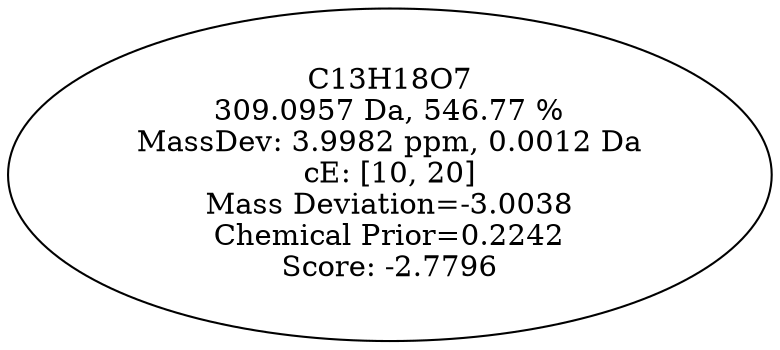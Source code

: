 strict digraph {
v1 [label="C13H18O7\n309.0957 Da, 546.77 %\nMassDev: 3.9982 ppm, 0.0012 Da\ncE: [10, 20]\nMass Deviation=-3.0038\nChemical Prior=0.2242\nScore: -2.7796"];
}